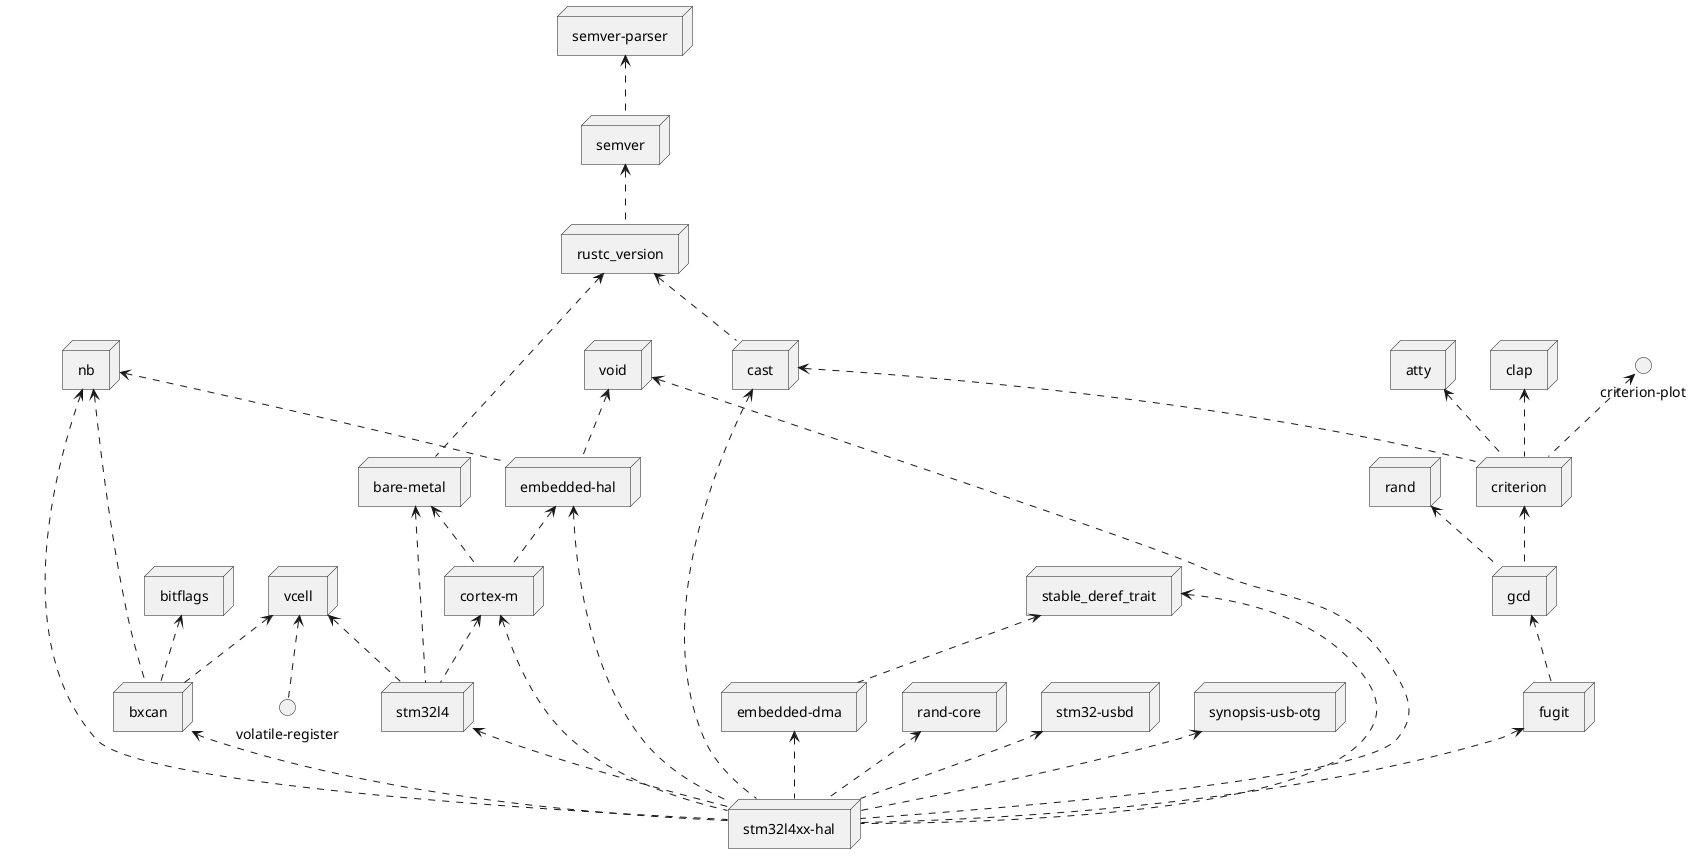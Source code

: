 @startuml "stm32l4xx-hal Dependencies"

node "atty"
node "bare-metal"
node "bitflags"
node "bxcan"
node "cast"
node "clap"
node "cortex-m"
node "criterion"
node "embedded-dma"
node "embedded-hal"
node "fugit"
node "gcd"
node "nb"
node "rand"
node "rand-core"
node "rustc_version"
node "semver"
node "semver-parser"
node "stable_deref_trait"
node "stm32l4"
node "stm32l4xx-hal"
node "stm32-usbd"
node "synopsis-usb-otg"
node "vcell"
node "void"

"bxcan" <.. "stm32l4xx-hal"
"cast" <.. "stm32l4xx-hal"
"cortex-m" <.. "stm32l4xx-hal"
"embedded-dma" <.. "stm32l4xx-hal"
"embedded-hal" <.. "stm32l4xx-hal"
"fugit" <.. "stm32l4xx-hal"
"nb" <.. "stm32l4xx-hal"
"rand-core" <.. "stm32l4xx-hal"
"stable_deref_trait" <.. "stm32l4xx-hal"
"stm32l4" <.. "stm32l4xx-hal"
"void" <.. "stm32l4xx-hal"
"stm32-usbd" <.. "stm32l4xx-hal"
"synopsis-usb-otg" <.. "stm32l4xx-hal"

"bare-metal" <.. "stm32l4"
"cortex-m" <.. "stm32l4"
"vcell" <.. "stm32l4"

"bare-metal" <.. "cortex-m"
"embedded-hal" <.. "cortex-m"

"rustc_version" <.. "bare-metal"

"semver" <.. "rustc_version"

"semver-parser" <.. "semver"

"nb" <.. "embedded-hal"
"void" <.. "embedded-hal"

"vcell" <.. "volatile-register"

"bitflags" <.. "bxcan"
"nb" <.. "bxcan"
"vcell" <.. "bxcan"

"rustc_version" <.. "cast"

"stable_deref_trait" <.. "embedded-dma"

"gcd" <.. "fugit"

"criterion" <.. "gcd"
"rand" <.. "gcd"

"atty" <.. "criterion"
"cast" <.. "criterion"
"clap" <.. "criterion"
"criterion-plot" <.. "criterion"

@enduml
